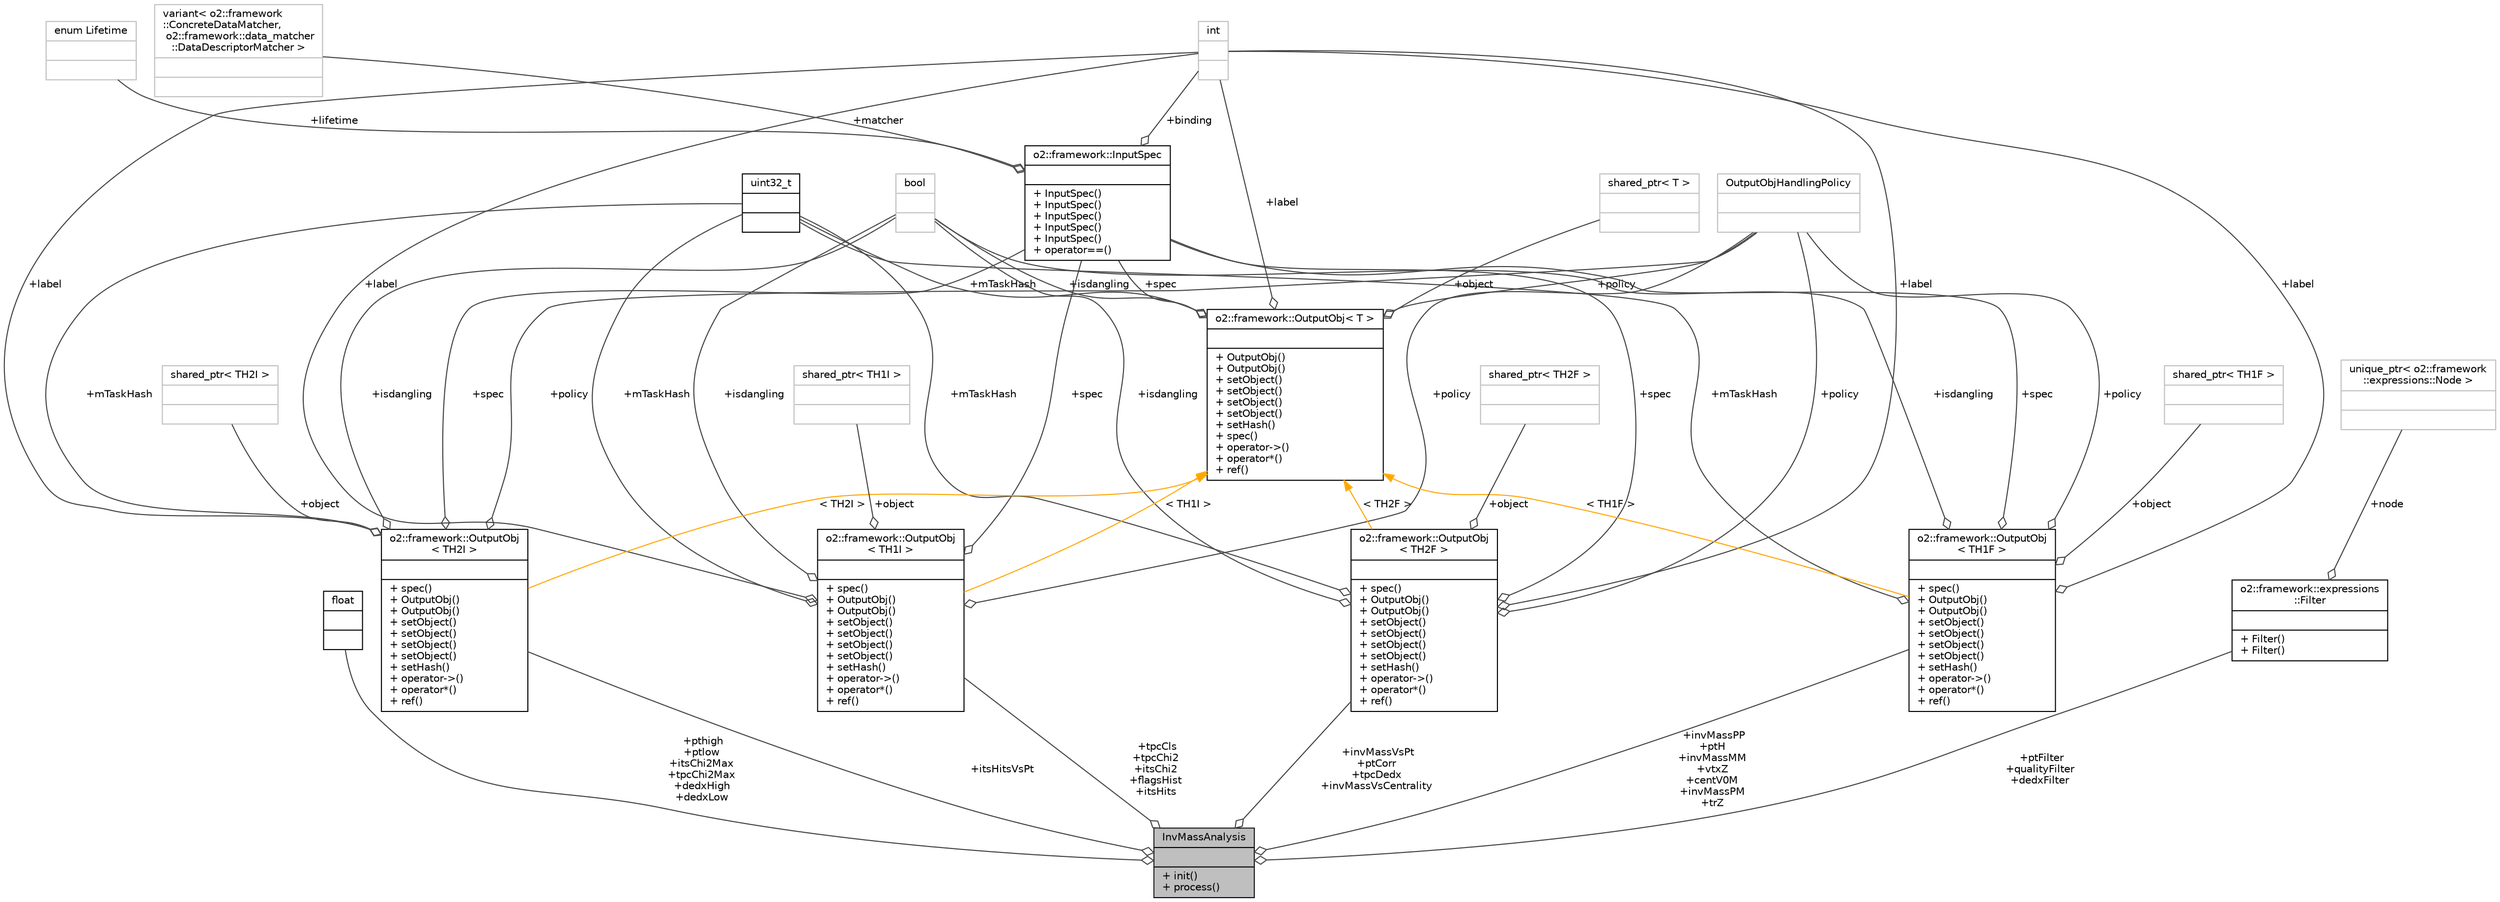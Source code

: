 digraph "InvMassAnalysis"
{
 // INTERACTIVE_SVG=YES
  bgcolor="transparent";
  edge [fontname="Helvetica",fontsize="10",labelfontname="Helvetica",labelfontsize="10"];
  node [fontname="Helvetica",fontsize="10",shape=record];
  Node1 [label="{InvMassAnalysis\n||+ init()\l+ process()\l}",height=0.2,width=0.4,color="black", fillcolor="grey75", style="filled", fontcolor="black"];
  Node2 -> Node1 [color="grey25",fontsize="10",style="solid",label=" +pthigh\n+ptlow\n+itsChi2Max\n+tpcChi2Max\n+dedxHigh\n+dedxLow" ,arrowhead="odiamond",fontname="Helvetica"];
  Node2 [label="{float\n||}",height=0.2,width=0.4,color="black",URL="$d4/dc3/classfloat.html"];
  Node3 -> Node1 [color="grey25",fontsize="10",style="solid",label=" +itsHitsVsPt" ,arrowhead="odiamond",fontname="Helvetica"];
  Node3 [label="{o2::framework::OutputObj\l\< TH2I \>\n||+ spec()\l+ OutputObj()\l+ OutputObj()\l+ setObject()\l+ setObject()\l+ setObject()\l+ setObject()\l+ setHash()\l+ operator-\>()\l+ operator*()\l+ ref()\l}",height=0.2,width=0.4,color="black",URL="$d4/d79/structo2_1_1framework_1_1OutputObj.html"];
  Node4 -> Node3 [color="grey25",fontsize="10",style="solid",label=" +policy" ,arrowhead="odiamond",fontname="Helvetica"];
  Node4 [label="{OutputObjHandlingPolicy\n||}",height=0.2,width=0.4,color="grey75"];
  Node5 -> Node3 [color="grey25",fontsize="10",style="solid",label=" +mTaskHash" ,arrowhead="odiamond",fontname="Helvetica"];
  Node5 [label="{uint32_t\n||}",height=0.2,width=0.4,color="black",URL="$d3/d87/classuint32__t.html"];
  Node6 -> Node3 [color="grey25",fontsize="10",style="solid",label=" +label" ,arrowhead="odiamond",fontname="Helvetica"];
  Node6 [label="{int\n||}",height=0.2,width=0.4,color="grey75"];
  Node7 -> Node3 [color="grey25",fontsize="10",style="solid",label=" +isdangling" ,arrowhead="odiamond",fontname="Helvetica"];
  Node7 [label="{bool\n||}",height=0.2,width=0.4,color="grey75"];
  Node8 -> Node3 [color="grey25",fontsize="10",style="solid",label=" +spec" ,arrowhead="odiamond",fontname="Helvetica"];
  Node8 [label="{o2::framework::InputSpec\n||+ InputSpec()\l+ InputSpec()\l+ InputSpec()\l+ InputSpec()\l+ InputSpec()\l+ operator==()\l}",height=0.2,width=0.4,color="black",URL="$da/d96/structo2_1_1framework_1_1InputSpec.html"];
  Node9 -> Node8 [color="grey25",fontsize="10",style="solid",label=" +lifetime" ,arrowhead="odiamond",fontname="Helvetica"];
  Node9 [label="{enum Lifetime\n||}",height=0.2,width=0.4,color="grey75"];
  Node10 -> Node8 [color="grey25",fontsize="10",style="solid",label=" +matcher" ,arrowhead="odiamond",fontname="Helvetica"];
  Node10 [label="{variant\< o2::framework\l::ConcreteDataMatcher,\l o2::framework::data_matcher\l::DataDescriptorMatcher \>\n||}",height=0.2,width=0.4,color="grey75"];
  Node6 -> Node8 [color="grey25",fontsize="10",style="solid",label=" +binding" ,arrowhead="odiamond",fontname="Helvetica"];
  Node11 -> Node3 [color="grey25",fontsize="10",style="solid",label=" +object" ,arrowhead="odiamond",fontname="Helvetica"];
  Node11 [label="{shared_ptr\< TH2I \>\n||}",height=0.2,width=0.4,color="grey75"];
  Node12 -> Node3 [dir="back",color="orange",fontsize="10",style="solid",label=" \< TH2I \>" ,fontname="Helvetica"];
  Node12 [label="{o2::framework::OutputObj\< T \>\n||+ OutputObj()\l+ OutputObj()\l+ setObject()\l+ setObject()\l+ setObject()\l+ setObject()\l+ setHash()\l+ spec()\l+ operator-\>()\l+ operator*()\l+ ref()\l}",height=0.2,width=0.4,color="black",URL="$d4/d79/structo2_1_1framework_1_1OutputObj.html"];
  Node4 -> Node12 [color="grey25",fontsize="10",style="solid",label=" +policy" ,arrowhead="odiamond",fontname="Helvetica"];
  Node5 -> Node12 [color="grey25",fontsize="10",style="solid",label=" +mTaskHash" ,arrowhead="odiamond",fontname="Helvetica"];
  Node6 -> Node12 [color="grey25",fontsize="10",style="solid",label=" +label" ,arrowhead="odiamond",fontname="Helvetica"];
  Node13 -> Node12 [color="grey25",fontsize="10",style="solid",label=" +object" ,arrowhead="odiamond",fontname="Helvetica"];
  Node13 [label="{shared_ptr\< T \>\n||}",height=0.2,width=0.4,color="grey75"];
  Node7 -> Node12 [color="grey25",fontsize="10",style="solid",label=" +isdangling" ,arrowhead="odiamond",fontname="Helvetica"];
  Node8 -> Node12 [color="grey25",fontsize="10",style="solid",label=" +spec" ,arrowhead="odiamond",fontname="Helvetica"];
  Node14 -> Node1 [color="grey25",fontsize="10",style="solid",label=" +tpcCls\n+tpcChi2\n+itsChi2\n+flagsHist\n+itsHits" ,arrowhead="odiamond",fontname="Helvetica"];
  Node14 [label="{o2::framework::OutputObj\l\< TH1I \>\n||+ spec()\l+ OutputObj()\l+ OutputObj()\l+ setObject()\l+ setObject()\l+ setObject()\l+ setObject()\l+ setHash()\l+ operator-\>()\l+ operator*()\l+ ref()\l}",height=0.2,width=0.4,color="black",URL="$d4/d79/structo2_1_1framework_1_1OutputObj.html"];
  Node4 -> Node14 [color="grey25",fontsize="10",style="solid",label=" +policy" ,arrowhead="odiamond",fontname="Helvetica"];
  Node5 -> Node14 [color="grey25",fontsize="10",style="solid",label=" +mTaskHash" ,arrowhead="odiamond",fontname="Helvetica"];
  Node6 -> Node14 [color="grey25",fontsize="10",style="solid",label=" +label" ,arrowhead="odiamond",fontname="Helvetica"];
  Node7 -> Node14 [color="grey25",fontsize="10",style="solid",label=" +isdangling" ,arrowhead="odiamond",fontname="Helvetica"];
  Node8 -> Node14 [color="grey25",fontsize="10",style="solid",label=" +spec" ,arrowhead="odiamond",fontname="Helvetica"];
  Node15 -> Node14 [color="grey25",fontsize="10",style="solid",label=" +object" ,arrowhead="odiamond",fontname="Helvetica"];
  Node15 [label="{shared_ptr\< TH1I \>\n||}",height=0.2,width=0.4,color="grey75"];
  Node12 -> Node14 [dir="back",color="orange",fontsize="10",style="solid",label=" \< TH1I \>" ,fontname="Helvetica"];
  Node16 -> Node1 [color="grey25",fontsize="10",style="solid",label=" +invMassVsPt\n+ptCorr\n+tpcDedx\n+invMassVsCentrality" ,arrowhead="odiamond",fontname="Helvetica"];
  Node16 [label="{o2::framework::OutputObj\l\< TH2F \>\n||+ spec()\l+ OutputObj()\l+ OutputObj()\l+ setObject()\l+ setObject()\l+ setObject()\l+ setObject()\l+ setHash()\l+ operator-\>()\l+ operator*()\l+ ref()\l}",height=0.2,width=0.4,color="black",URL="$d4/d79/structo2_1_1framework_1_1OutputObj.html"];
  Node4 -> Node16 [color="grey25",fontsize="10",style="solid",label=" +policy" ,arrowhead="odiamond",fontname="Helvetica"];
  Node5 -> Node16 [color="grey25",fontsize="10",style="solid",label=" +mTaskHash" ,arrowhead="odiamond",fontname="Helvetica"];
  Node6 -> Node16 [color="grey25",fontsize="10",style="solid",label=" +label" ,arrowhead="odiamond",fontname="Helvetica"];
  Node7 -> Node16 [color="grey25",fontsize="10",style="solid",label=" +isdangling" ,arrowhead="odiamond",fontname="Helvetica"];
  Node8 -> Node16 [color="grey25",fontsize="10",style="solid",label=" +spec" ,arrowhead="odiamond",fontname="Helvetica"];
  Node17 -> Node16 [color="grey25",fontsize="10",style="solid",label=" +object" ,arrowhead="odiamond",fontname="Helvetica"];
  Node17 [label="{shared_ptr\< TH2F \>\n||}",height=0.2,width=0.4,color="grey75"];
  Node12 -> Node16 [dir="back",color="orange",fontsize="10",style="solid",label=" \< TH2F \>" ,fontname="Helvetica"];
  Node18 -> Node1 [color="grey25",fontsize="10",style="solid",label=" +invMassPP\n+ptH\n+invMassMM\n+vtxZ\n+centV0M\n+invMassPM\n+trZ" ,arrowhead="odiamond",fontname="Helvetica"];
  Node18 [label="{o2::framework::OutputObj\l\< TH1F \>\n||+ spec()\l+ OutputObj()\l+ OutputObj()\l+ setObject()\l+ setObject()\l+ setObject()\l+ setObject()\l+ setHash()\l+ operator-\>()\l+ operator*()\l+ ref()\l}",height=0.2,width=0.4,color="black",URL="$d4/d79/structo2_1_1framework_1_1OutputObj.html"];
  Node4 -> Node18 [color="grey25",fontsize="10",style="solid",label=" +policy" ,arrowhead="odiamond",fontname="Helvetica"];
  Node5 -> Node18 [color="grey25",fontsize="10",style="solid",label=" +mTaskHash" ,arrowhead="odiamond",fontname="Helvetica"];
  Node6 -> Node18 [color="grey25",fontsize="10",style="solid",label=" +label" ,arrowhead="odiamond",fontname="Helvetica"];
  Node7 -> Node18 [color="grey25",fontsize="10",style="solid",label=" +isdangling" ,arrowhead="odiamond",fontname="Helvetica"];
  Node8 -> Node18 [color="grey25",fontsize="10",style="solid",label=" +spec" ,arrowhead="odiamond",fontname="Helvetica"];
  Node19 -> Node18 [color="grey25",fontsize="10",style="solid",label=" +object" ,arrowhead="odiamond",fontname="Helvetica"];
  Node19 [label="{shared_ptr\< TH1F \>\n||}",height=0.2,width=0.4,color="grey75"];
  Node12 -> Node18 [dir="back",color="orange",fontsize="10",style="solid",label=" \< TH1F \>" ,fontname="Helvetica"];
  Node20 -> Node1 [color="grey25",fontsize="10",style="solid",label=" +ptFilter\n+qualityFilter\n+dedxFilter" ,arrowhead="odiamond",fontname="Helvetica"];
  Node20 [label="{o2::framework::expressions\l::Filter\n||+ Filter()\l+ Filter()\l}",height=0.2,width=0.4,color="black",URL="$d1/d9a/structo2_1_1framework_1_1expressions_1_1Filter.html",tooltip="A struct, containing the root of the expression tree. "];
  Node21 -> Node20 [color="grey25",fontsize="10",style="solid",label=" +node" ,arrowhead="odiamond",fontname="Helvetica"];
  Node21 [label="{unique_ptr\< o2::framework\l::expressions::Node \>\n||}",height=0.2,width=0.4,color="grey75"];
}
